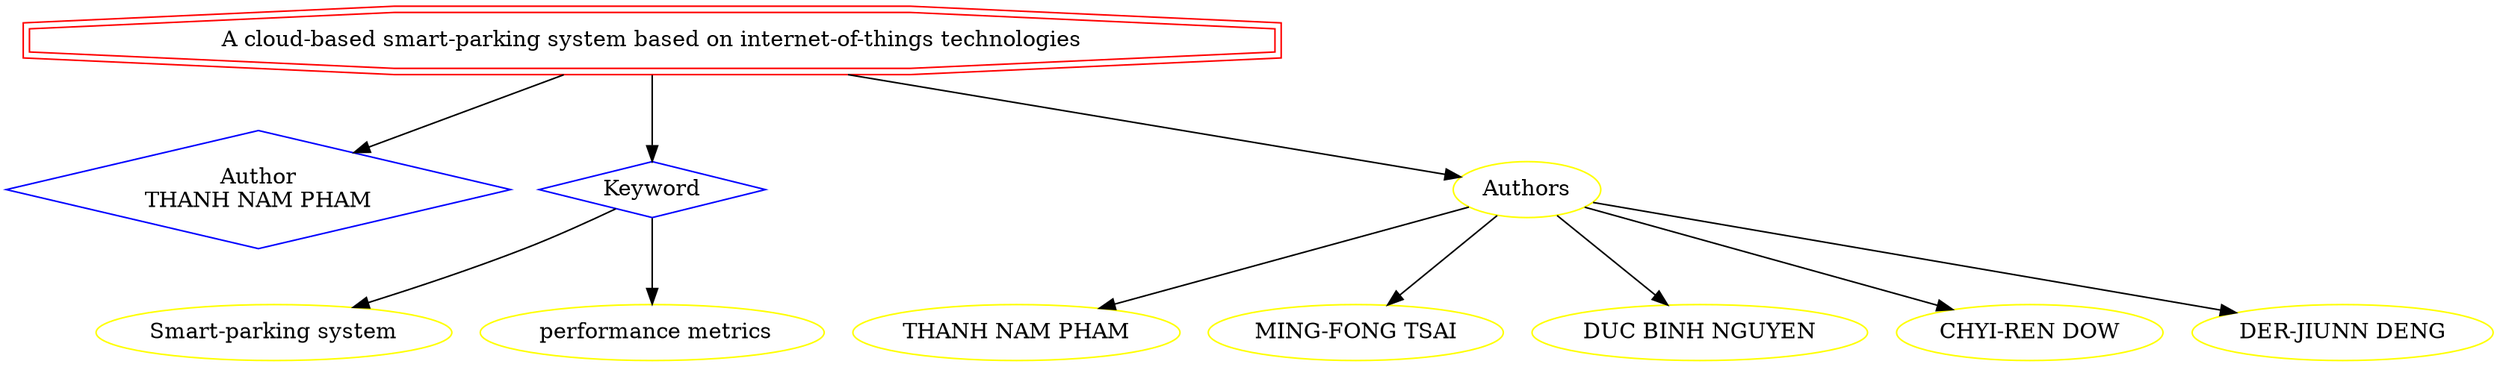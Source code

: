 strict digraph mind_map19 {
	node [color=red shape=doubleoctagon]
	"A cloud-based smart-parking system based on internet-of-things technologies"
	node [color=blue shape=diamond]
	"Author
THANH NAM PHAM"
	Keyword
	"A cloud-based smart-parking system based on internet-of-things technologies" -> "Author
THANH NAM PHAM"
	"A cloud-based smart-parking system based on internet-of-things technologies" -> Keyword
	node [color=yellow shape=ellipse]
	"Smart-parking system"
	Keyword -> "Smart-parking system"
	" performance metrics"
	Keyword -> " performance metrics"
	"A cloud-based smart-parking system based on internet-of-things technologies" -> Authors
	Authors -> "THANH NAM PHAM"
	Authors -> "MING-FONG TSAI"
	Authors -> "DUC BINH NGUYEN"
	Authors -> "CHYI-REN DOW"
	Authors -> "DER-JIUNN DENG"
}
